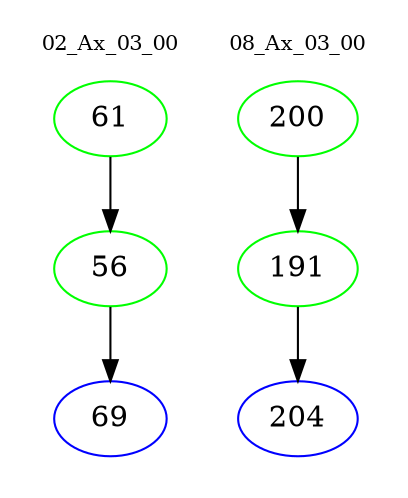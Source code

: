 digraph{
subgraph cluster_0 {
color = white
label = "02_Ax_03_00";
fontsize=10;
T0_61 [label="61", color="green"]
T0_61 -> T0_56 [color="black"]
T0_56 [label="56", color="green"]
T0_56 -> T0_69 [color="black"]
T0_69 [label="69", color="blue"]
}
subgraph cluster_1 {
color = white
label = "08_Ax_03_00";
fontsize=10;
T1_200 [label="200", color="green"]
T1_200 -> T1_191 [color="black"]
T1_191 [label="191", color="green"]
T1_191 -> T1_204 [color="black"]
T1_204 [label="204", color="blue"]
}
}
